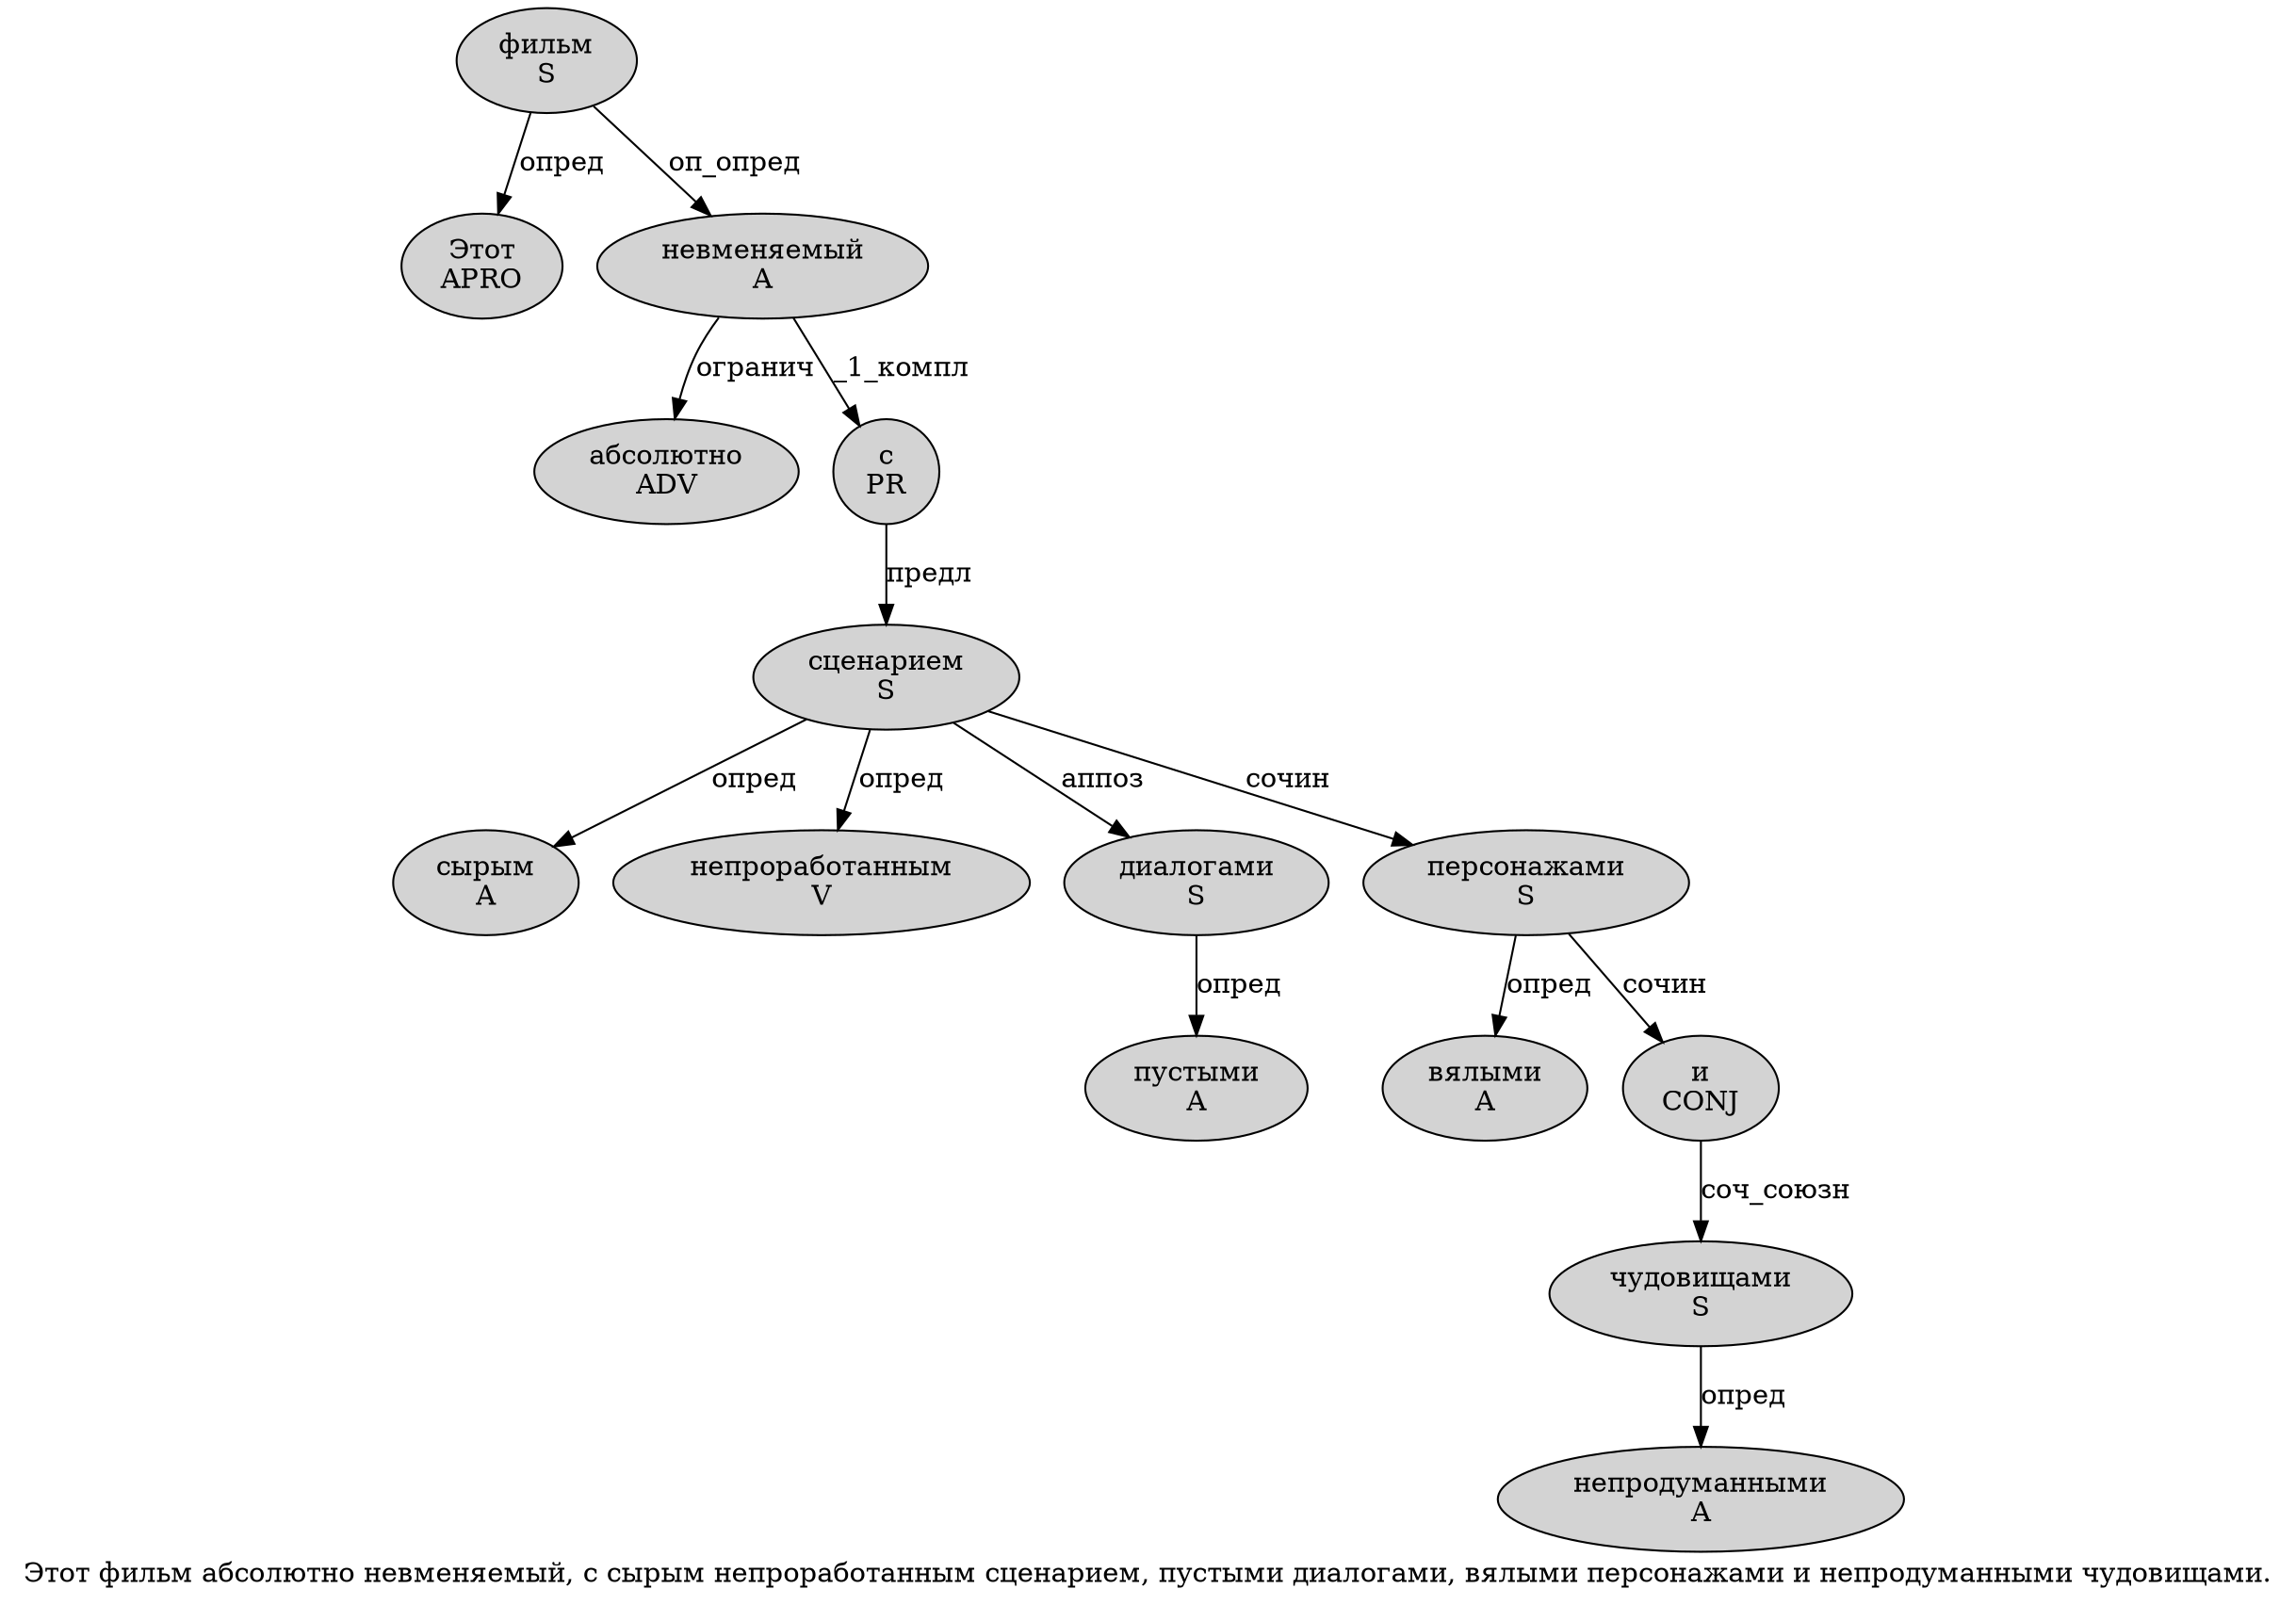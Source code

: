 digraph SENTENCE_4915 {
	graph [label="Этот фильм абсолютно невменяемый, с сырым непроработанным сценарием, пустыми диалогами, вялыми персонажами и непродуманными чудовищами."]
	node [style=filled]
		0 [label="Этот
APRO" color="" fillcolor=lightgray penwidth=1 shape=ellipse]
		1 [label="фильм
S" color="" fillcolor=lightgray penwidth=1 shape=ellipse]
		2 [label="абсолютно
ADV" color="" fillcolor=lightgray penwidth=1 shape=ellipse]
		3 [label="невменяемый
A" color="" fillcolor=lightgray penwidth=1 shape=ellipse]
		5 [label="с
PR" color="" fillcolor=lightgray penwidth=1 shape=ellipse]
		6 [label="сырым
A" color="" fillcolor=lightgray penwidth=1 shape=ellipse]
		7 [label="непроработанным
V" color="" fillcolor=lightgray penwidth=1 shape=ellipse]
		8 [label="сценарием
S" color="" fillcolor=lightgray penwidth=1 shape=ellipse]
		10 [label="пустыми
A" color="" fillcolor=lightgray penwidth=1 shape=ellipse]
		11 [label="диалогами
S" color="" fillcolor=lightgray penwidth=1 shape=ellipse]
		13 [label="вялыми
A" color="" fillcolor=lightgray penwidth=1 shape=ellipse]
		14 [label="персонажами
S" color="" fillcolor=lightgray penwidth=1 shape=ellipse]
		15 [label="и
CONJ" color="" fillcolor=lightgray penwidth=1 shape=ellipse]
		16 [label="непродуманными
A" color="" fillcolor=lightgray penwidth=1 shape=ellipse]
		17 [label="чудовищами
S" color="" fillcolor=lightgray penwidth=1 shape=ellipse]
			11 -> 10 [label="опред"]
			14 -> 13 [label="опред"]
			14 -> 15 [label="сочин"]
			8 -> 6 [label="опред"]
			8 -> 7 [label="опред"]
			8 -> 11 [label="аппоз"]
			8 -> 14 [label="сочин"]
			15 -> 17 [label="соч_союзн"]
			17 -> 16 [label="опред"]
			1 -> 0 [label="опред"]
			1 -> 3 [label="оп_опред"]
			5 -> 8 [label="предл"]
			3 -> 2 [label="огранич"]
			3 -> 5 [label="_1_компл"]
}